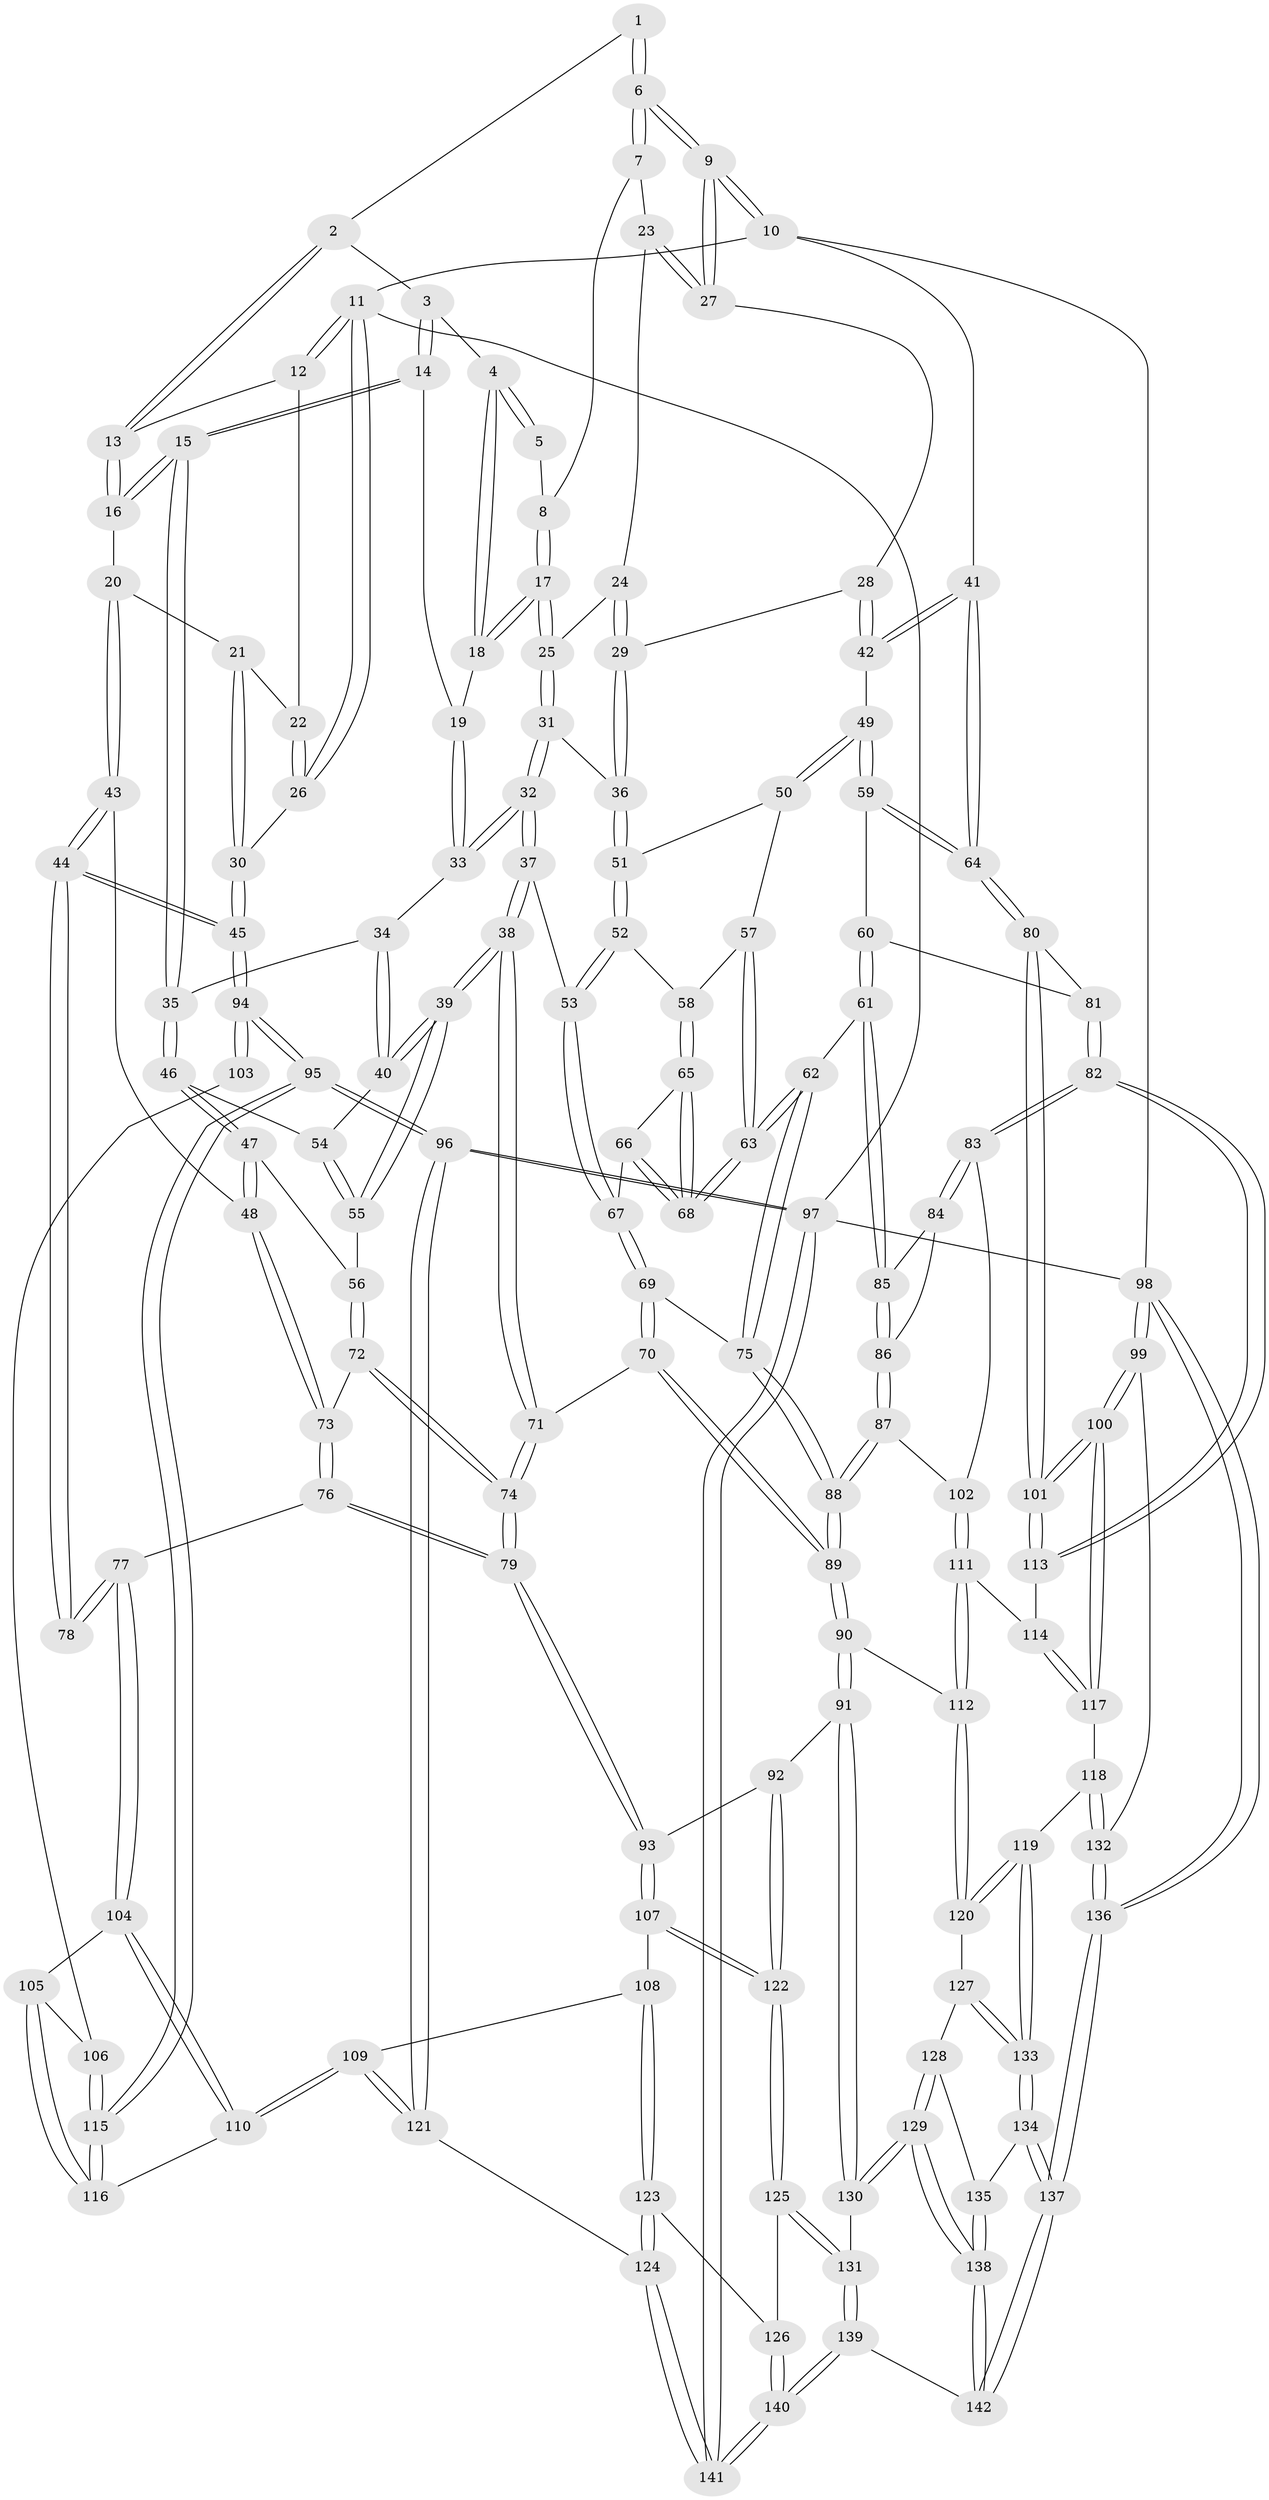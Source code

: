 // coarse degree distribution, {3: 0.7209302325581395, 4: 0.1744186046511628, 2: 0.06976744186046512, 5: 0.023255813953488372, 6: 0.011627906976744186}
// Generated by graph-tools (version 1.1) at 2025/54/03/04/25 22:54:42]
// undirected, 142 vertices, 352 edges
graph export_dot {
  node [color=gray90,style=filled];
  1 [pos="+0.5888442095810262+0"];
  2 [pos="+0.3362095851303108+0"];
  3 [pos="+0.4680092561860683+0.025805000248962276"];
  4 [pos="+0.4842380148110062+0.04958569030119483"];
  5 [pos="+0.5880425082391361+0.04857810633739261"];
  6 [pos="+1+0"];
  7 [pos="+0.6527571778411438+0.09313356558279451"];
  8 [pos="+0.5936281757418418+0.05596858365393533"];
  9 [pos="+1+0"];
  10 [pos="+1+0"];
  11 [pos="+0+0"];
  12 [pos="+0.22254383721632343+0"];
  13 [pos="+0.26066256463937876+0"];
  14 [pos="+0.384457848955187+0.15997132578906184"];
  15 [pos="+0.3226870836033722+0.1634724884755922"];
  16 [pos="+0.3032975826446608+0.1361407978569298"];
  17 [pos="+0.5063085225934076+0.15400843307361775"];
  18 [pos="+0.4982653749222693+0.1484605567860428"];
  19 [pos="+0.4210614891615056+0.16098921161544105"];
  20 [pos="+0.1396386709630541+0.1971306949584297"];
  21 [pos="+0.09352269579947708+0.1263617348001943"];
  22 [pos="+0.09053780523789212+0.10025894276775389"];
  23 [pos="+0.6519525232642809+0.12207898363815176"];
  24 [pos="+0.645767461752687+0.1338598868239103"];
  25 [pos="+0.5151479403790622+0.16354423050637973"];
  26 [pos="+0+0.07444521883030886"];
  27 [pos="+0.7753569464681387+0.15850193133889082"];
  28 [pos="+0.7615289637040024+0.21019038490364372"];
  29 [pos="+0.6574992169895819+0.2215000085756236"];
  30 [pos="+0+0.33421908184806753"];
  31 [pos="+0.5263481233768265+0.22079018170701825"];
  32 [pos="+0.5226211293552749+0.23693927656635494"];
  33 [pos="+0.44442005114207234+0.23660349928231308"];
  34 [pos="+0.43063470240816426+0.24792644273931363"];
  35 [pos="+0.3232392975517947+0.1851860578508688"];
  36 [pos="+0.657381616873822+0.22172669606620318"];
  37 [pos="+0.5241700941489063+0.31702963476056073"];
  38 [pos="+0.48763661577118494+0.34844160785556666"];
  39 [pos="+0.4765644164051304+0.34437443386026706"];
  40 [pos="+0.432488726126244+0.28286870176995776"];
  41 [pos="+1+0.2812791064765594"];
  42 [pos="+0.7769357508589785+0.24282895985420375"];
  43 [pos="+0.11499516248475433+0.3324796554632708"];
  44 [pos="+0+0.3898770313295221"];
  45 [pos="+0+0.39113992579683393"];
  46 [pos="+0.32290437239825526+0.18770393019763934"];
  47 [pos="+0.22621788306205173+0.31348712622476316"];
  48 [pos="+0.15941734384367745+0.3476235419080866"];
  49 [pos="+0.7541645494227287+0.3100513030601299"];
  50 [pos="+0.7155913814030519+0.3109711075838793"];
  51 [pos="+0.6567021280573628+0.2457508390153377"];
  52 [pos="+0.599586032596719+0.31177047592450374"];
  53 [pos="+0.5649230750211556+0.32233788091720483"];
  54 [pos="+0.3507536011754959+0.25729040955182325"];
  55 [pos="+0.35654401778883354+0.3442815898768176"];
  56 [pos="+0.35401375135053637+0.34664513850465334"];
  57 [pos="+0.7119210699757531+0.314861366608041"];
  58 [pos="+0.6647230102025623+0.34786955085086285"];
  59 [pos="+0.7783761247749301+0.3391303999435702"];
  60 [pos="+0.765675273770976+0.44845020575967776"];
  61 [pos="+0.7207307788958063+0.4687044182280818"];
  62 [pos="+0.7165742673688736+0.4682559043232689"];
  63 [pos="+0.7088518950595226+0.44817022287402736"];
  64 [pos="+1+0.28662034477782466"];
  65 [pos="+0.6647193270500207+0.34805586666631877"];
  66 [pos="+0.6339674676540884+0.3817153866675957"];
  67 [pos="+0.6099142520766616+0.39413927390277936"];
  68 [pos="+0.6931444711851639+0.41916329445463335"];
  69 [pos="+0.612068102458964+0.462549392728945"];
  70 [pos="+0.5104785674964072+0.4833808533773471"];
  71 [pos="+0.48664777666689546+0.47606663006190264"];
  72 [pos="+0.3332507907128128+0.4216774355797825"];
  73 [pos="+0.1732354996012933+0.36670345511872715"];
  74 [pos="+0.37150635567425827+0.545612847713375"];
  75 [pos="+0.6755484970692849+0.4812522295298623"];
  76 [pos="+0.22774773419457675+0.5475868331984738"];
  77 [pos="+0.16012962892863142+0.5740444172174544"];
  78 [pos="+0.1553332443566046+0.574034764753503"];
  79 [pos="+0.35160003753818797+0.5785878792406872"];
  80 [pos="+1+0.3528009710277338"];
  81 [pos="+0.782808251253509+0.45170693915428656"];
  82 [pos="+0.8817545885829111+0.5915206198630211"];
  83 [pos="+0.8260010466542927+0.6021157159432207"];
  84 [pos="+0.7747909649728324+0.5616373609063385"];
  85 [pos="+0.7296175691835702+0.49531760813922177"];
  86 [pos="+0.7170268823082867+0.606186369700585"];
  87 [pos="+0.713799549985038+0.6146302135468555"];
  88 [pos="+0.6172406207012352+0.6541897701021311"];
  89 [pos="+0.6165269597859483+0.6549702503673634"];
  90 [pos="+0.5936814547271213+0.729749672631897"];
  91 [pos="+0.577614847863813+0.7366258042245005"];
  92 [pos="+0.540421577281901+0.7234544960256168"];
  93 [pos="+0.3586740098401889+0.6091874338106181"];
  94 [pos="+0+0.6885753385341457"];
  95 [pos="+0+0.8103456303652125"];
  96 [pos="+0+0.9268289294082303"];
  97 [pos="+0+1"];
  98 [pos="+1+1"];
  99 [pos="+1+0.8386408292037059"];
  100 [pos="+1+0.7968864039301818"];
  101 [pos="+1+0.5438666907350873"];
  102 [pos="+0.7857601784962923+0.6350591826031355"];
  103 [pos="+0.13445817746813546+0.5915698882526972"];
  104 [pos="+0.1707529959307568+0.6528975547103071"];
  105 [pos="+0.12115211971391372+0.6903800272547717"];
  106 [pos="+0.10440927618684917+0.6602295697403318"];
  107 [pos="+0.29022641938170685+0.7495254223537767"];
  108 [pos="+0.22542860071378695+0.7671917926343211"];
  109 [pos="+0.21206371646198144+0.763458529522573"];
  110 [pos="+0.2022225320607634+0.75613629547099"];
  111 [pos="+0.770960036129171+0.7129911934856037"];
  112 [pos="+0.661005487905583+0.7581387390115063"];
  113 [pos="+0.9835420123760559+0.6103060710822773"];
  114 [pos="+0.8742030891385217+0.7519018449004213"];
  115 [pos="+0+0.7912382716141746"];
  116 [pos="+0.13284433461556566+0.7366036562689907"];
  117 [pos="+0.8728201212251369+0.819933200561043"];
  118 [pos="+0.8715523535827193+0.8231088372475989"];
  119 [pos="+0.8368079823943104+0.8502826030214672"];
  120 [pos="+0.6801401409699641+0.7844029130072673"];
  121 [pos="+0.034261054758410556+0.8922556825904764"];
  122 [pos="+0.34718494450183385+0.8263637407245134"];
  123 [pos="+0.2006547435774121+0.9188897399525197"];
  124 [pos="+0.19540722314519762+0.9232347696286874"];
  125 [pos="+0.35909084012465764+0.8637092979930688"];
  126 [pos="+0.28165358804533486+0.9218302620957549"];
  127 [pos="+0.6941181658975246+0.869299752217998"];
  128 [pos="+0.6924165995876241+0.8776121527401971"];
  129 [pos="+0.5844330705572254+0.9430238062844115"];
  130 [pos="+0.5383940820978793+0.8499559992643358"];
  131 [pos="+0.41509842204603425+0.9064438522913367"];
  132 [pos="+0.9377071893274251+0.8910609989696684"];
  133 [pos="+0.8171423907290973+0.9041441249686356"];
  134 [pos="+0.808580339190069+0.9876066011595795"];
  135 [pos="+0.7034362105509143+0.9198596487107337"];
  136 [pos="+0.9047233894595865+1"];
  137 [pos="+0.8766471233962715+1"];
  138 [pos="+0.5989649466755391+1"];
  139 [pos="+0.4188887860955007+1"];
  140 [pos="+0.37707526380607137+1"];
  141 [pos="+0.2017501121408907+1"];
  142 [pos="+0.5922222917934298+1"];
  1 -- 2;
  1 -- 6;
  1 -- 6;
  2 -- 3;
  2 -- 13;
  2 -- 13;
  3 -- 4;
  3 -- 14;
  3 -- 14;
  4 -- 5;
  4 -- 5;
  4 -- 18;
  4 -- 18;
  5 -- 8;
  6 -- 7;
  6 -- 7;
  6 -- 9;
  6 -- 9;
  7 -- 8;
  7 -- 23;
  8 -- 17;
  8 -- 17;
  9 -- 10;
  9 -- 10;
  9 -- 27;
  9 -- 27;
  10 -- 11;
  10 -- 41;
  10 -- 98;
  11 -- 12;
  11 -- 12;
  11 -- 26;
  11 -- 26;
  11 -- 97;
  12 -- 13;
  12 -- 22;
  13 -- 16;
  13 -- 16;
  14 -- 15;
  14 -- 15;
  14 -- 19;
  15 -- 16;
  15 -- 16;
  15 -- 35;
  15 -- 35;
  16 -- 20;
  17 -- 18;
  17 -- 18;
  17 -- 25;
  17 -- 25;
  18 -- 19;
  19 -- 33;
  19 -- 33;
  20 -- 21;
  20 -- 43;
  20 -- 43;
  21 -- 22;
  21 -- 30;
  21 -- 30;
  22 -- 26;
  22 -- 26;
  23 -- 24;
  23 -- 27;
  23 -- 27;
  24 -- 25;
  24 -- 29;
  24 -- 29;
  25 -- 31;
  25 -- 31;
  26 -- 30;
  27 -- 28;
  28 -- 29;
  28 -- 42;
  28 -- 42;
  29 -- 36;
  29 -- 36;
  30 -- 45;
  30 -- 45;
  31 -- 32;
  31 -- 32;
  31 -- 36;
  32 -- 33;
  32 -- 33;
  32 -- 37;
  32 -- 37;
  33 -- 34;
  34 -- 35;
  34 -- 40;
  34 -- 40;
  35 -- 46;
  35 -- 46;
  36 -- 51;
  36 -- 51;
  37 -- 38;
  37 -- 38;
  37 -- 53;
  38 -- 39;
  38 -- 39;
  38 -- 71;
  38 -- 71;
  39 -- 40;
  39 -- 40;
  39 -- 55;
  39 -- 55;
  40 -- 54;
  41 -- 42;
  41 -- 42;
  41 -- 64;
  41 -- 64;
  42 -- 49;
  43 -- 44;
  43 -- 44;
  43 -- 48;
  44 -- 45;
  44 -- 45;
  44 -- 78;
  44 -- 78;
  45 -- 94;
  45 -- 94;
  46 -- 47;
  46 -- 47;
  46 -- 54;
  47 -- 48;
  47 -- 48;
  47 -- 56;
  48 -- 73;
  48 -- 73;
  49 -- 50;
  49 -- 50;
  49 -- 59;
  49 -- 59;
  50 -- 51;
  50 -- 57;
  51 -- 52;
  51 -- 52;
  52 -- 53;
  52 -- 53;
  52 -- 58;
  53 -- 67;
  53 -- 67;
  54 -- 55;
  54 -- 55;
  55 -- 56;
  56 -- 72;
  56 -- 72;
  57 -- 58;
  57 -- 63;
  57 -- 63;
  58 -- 65;
  58 -- 65;
  59 -- 60;
  59 -- 64;
  59 -- 64;
  60 -- 61;
  60 -- 61;
  60 -- 81;
  61 -- 62;
  61 -- 85;
  61 -- 85;
  62 -- 63;
  62 -- 63;
  62 -- 75;
  62 -- 75;
  63 -- 68;
  63 -- 68;
  64 -- 80;
  64 -- 80;
  65 -- 66;
  65 -- 68;
  65 -- 68;
  66 -- 67;
  66 -- 68;
  66 -- 68;
  67 -- 69;
  67 -- 69;
  69 -- 70;
  69 -- 70;
  69 -- 75;
  70 -- 71;
  70 -- 89;
  70 -- 89;
  71 -- 74;
  71 -- 74;
  72 -- 73;
  72 -- 74;
  72 -- 74;
  73 -- 76;
  73 -- 76;
  74 -- 79;
  74 -- 79;
  75 -- 88;
  75 -- 88;
  76 -- 77;
  76 -- 79;
  76 -- 79;
  77 -- 78;
  77 -- 78;
  77 -- 104;
  77 -- 104;
  79 -- 93;
  79 -- 93;
  80 -- 81;
  80 -- 101;
  80 -- 101;
  81 -- 82;
  81 -- 82;
  82 -- 83;
  82 -- 83;
  82 -- 113;
  82 -- 113;
  83 -- 84;
  83 -- 84;
  83 -- 102;
  84 -- 85;
  84 -- 86;
  85 -- 86;
  85 -- 86;
  86 -- 87;
  86 -- 87;
  87 -- 88;
  87 -- 88;
  87 -- 102;
  88 -- 89;
  88 -- 89;
  89 -- 90;
  89 -- 90;
  90 -- 91;
  90 -- 91;
  90 -- 112;
  91 -- 92;
  91 -- 130;
  91 -- 130;
  92 -- 93;
  92 -- 122;
  92 -- 122;
  93 -- 107;
  93 -- 107;
  94 -- 95;
  94 -- 95;
  94 -- 103;
  94 -- 103;
  95 -- 96;
  95 -- 96;
  95 -- 115;
  95 -- 115;
  96 -- 97;
  96 -- 97;
  96 -- 121;
  96 -- 121;
  97 -- 141;
  97 -- 141;
  97 -- 98;
  98 -- 99;
  98 -- 99;
  98 -- 136;
  98 -- 136;
  99 -- 100;
  99 -- 100;
  99 -- 132;
  100 -- 101;
  100 -- 101;
  100 -- 117;
  100 -- 117;
  101 -- 113;
  101 -- 113;
  102 -- 111;
  102 -- 111;
  103 -- 106;
  104 -- 105;
  104 -- 110;
  104 -- 110;
  105 -- 106;
  105 -- 116;
  105 -- 116;
  106 -- 115;
  106 -- 115;
  107 -- 108;
  107 -- 122;
  107 -- 122;
  108 -- 109;
  108 -- 123;
  108 -- 123;
  109 -- 110;
  109 -- 110;
  109 -- 121;
  109 -- 121;
  110 -- 116;
  111 -- 112;
  111 -- 112;
  111 -- 114;
  112 -- 120;
  112 -- 120;
  113 -- 114;
  114 -- 117;
  114 -- 117;
  115 -- 116;
  115 -- 116;
  117 -- 118;
  118 -- 119;
  118 -- 132;
  118 -- 132;
  119 -- 120;
  119 -- 120;
  119 -- 133;
  119 -- 133;
  120 -- 127;
  121 -- 124;
  122 -- 125;
  122 -- 125;
  123 -- 124;
  123 -- 124;
  123 -- 126;
  124 -- 141;
  124 -- 141;
  125 -- 126;
  125 -- 131;
  125 -- 131;
  126 -- 140;
  126 -- 140;
  127 -- 128;
  127 -- 133;
  127 -- 133;
  128 -- 129;
  128 -- 129;
  128 -- 135;
  129 -- 130;
  129 -- 130;
  129 -- 138;
  129 -- 138;
  130 -- 131;
  131 -- 139;
  131 -- 139;
  132 -- 136;
  132 -- 136;
  133 -- 134;
  133 -- 134;
  134 -- 135;
  134 -- 137;
  134 -- 137;
  135 -- 138;
  135 -- 138;
  136 -- 137;
  136 -- 137;
  137 -- 142;
  137 -- 142;
  138 -- 142;
  138 -- 142;
  139 -- 140;
  139 -- 140;
  139 -- 142;
  140 -- 141;
  140 -- 141;
}
